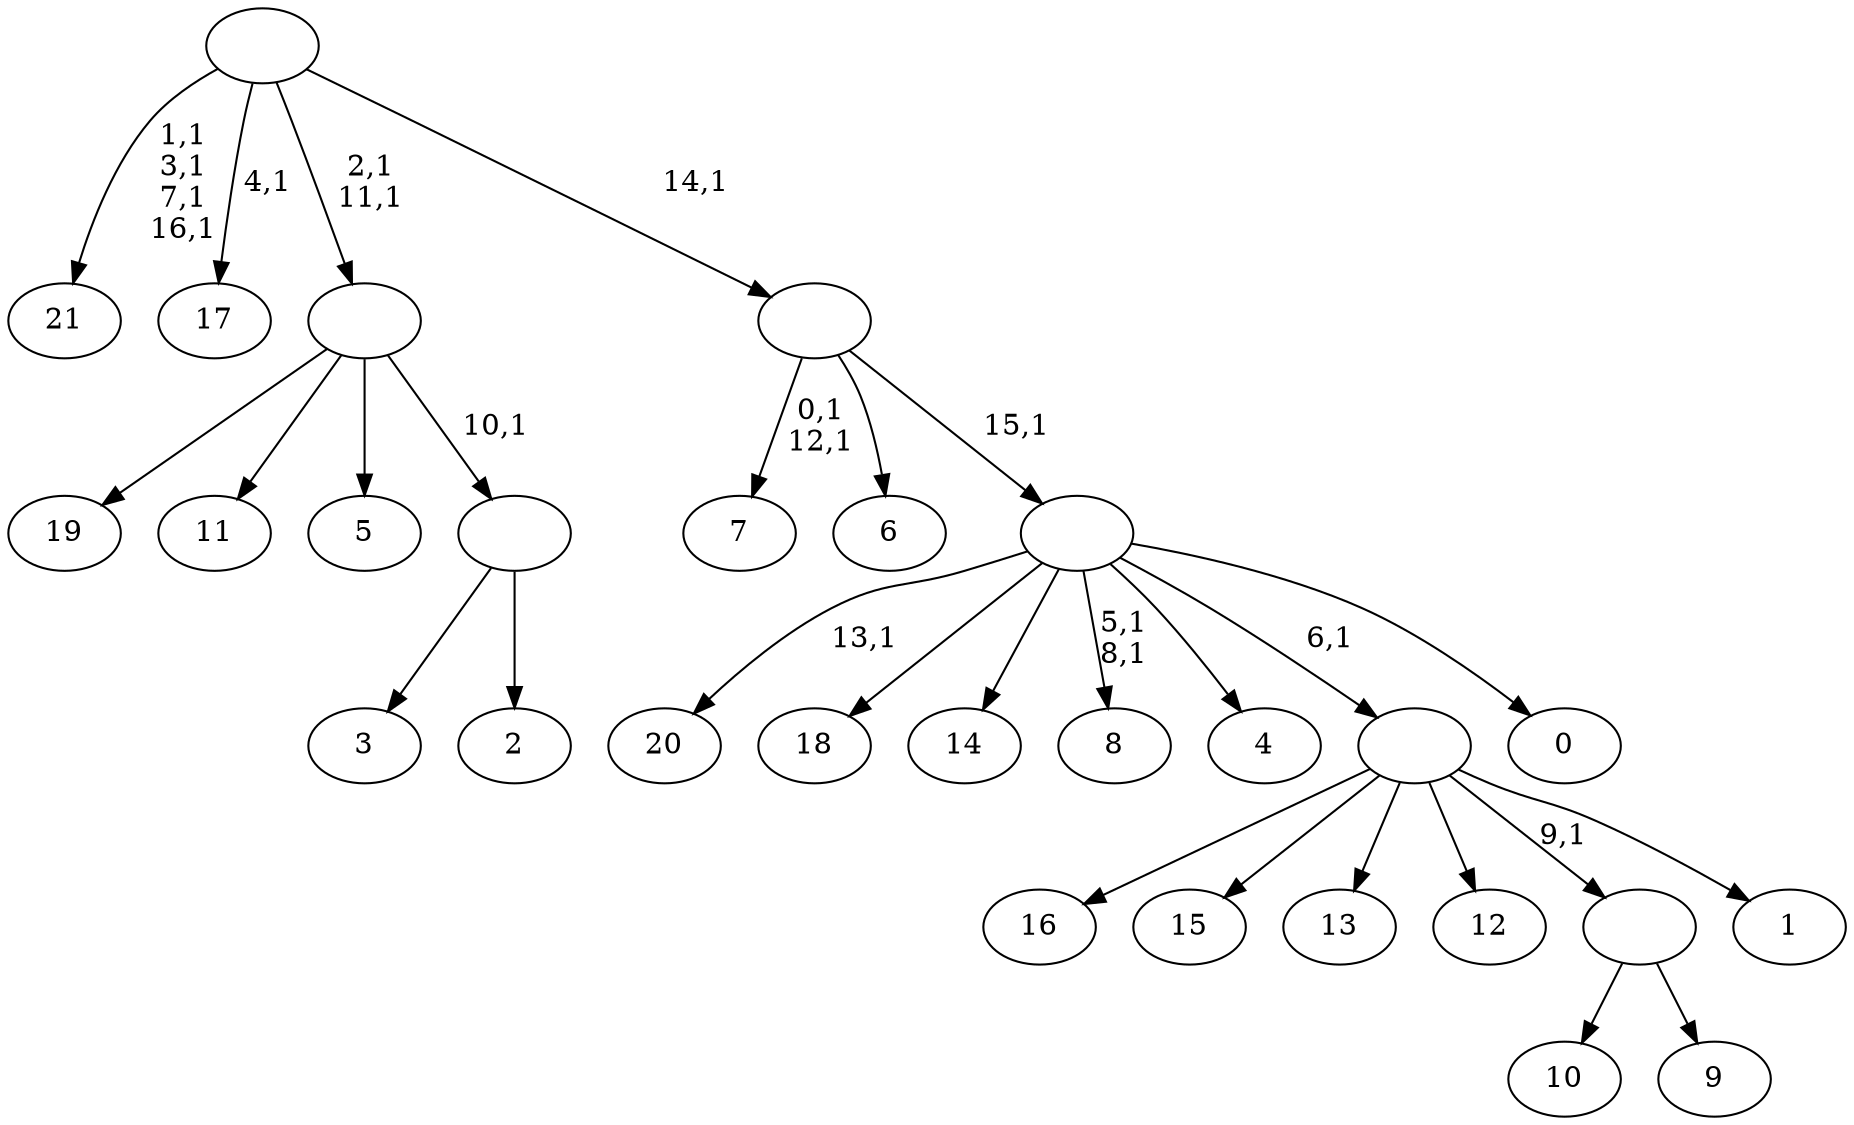 digraph T {
	39 [label="21"]
	34 [label="20"]
	32 [label="19"]
	31 [label="18"]
	30 [label="17"]
	28 [label="16"]
	27 [label="15"]
	26 [label="14"]
	25 [label="13"]
	24 [label="12"]
	23 [label="11"]
	22 [label="10"]
	21 [label="9"]
	20 [label=""]
	19 [label="8"]
	16 [label="7"]
	13 [label="6"]
	12 [label="5"]
	11 [label="4"]
	10 [label="3"]
	9 [label="2"]
	8 [label=""]
	7 [label=""]
	5 [label="1"]
	4 [label=""]
	3 [label="0"]
	2 [label=""]
	1 [label=""]
	0 [label=""]
	20 -> 22 [label=""]
	20 -> 21 [label=""]
	8 -> 10 [label=""]
	8 -> 9 [label=""]
	7 -> 32 [label=""]
	7 -> 23 [label=""]
	7 -> 12 [label=""]
	7 -> 8 [label="10,1"]
	4 -> 28 [label=""]
	4 -> 27 [label=""]
	4 -> 25 [label=""]
	4 -> 24 [label=""]
	4 -> 20 [label="9,1"]
	4 -> 5 [label=""]
	2 -> 19 [label="5,1\n8,1"]
	2 -> 34 [label="13,1"]
	2 -> 31 [label=""]
	2 -> 26 [label=""]
	2 -> 11 [label=""]
	2 -> 4 [label="6,1"]
	2 -> 3 [label=""]
	1 -> 16 [label="0,1\n12,1"]
	1 -> 13 [label=""]
	1 -> 2 [label="15,1"]
	0 -> 7 [label="2,1\n11,1"]
	0 -> 30 [label="4,1"]
	0 -> 39 [label="1,1\n3,1\n7,1\n16,1"]
	0 -> 1 [label="14,1"]
}
